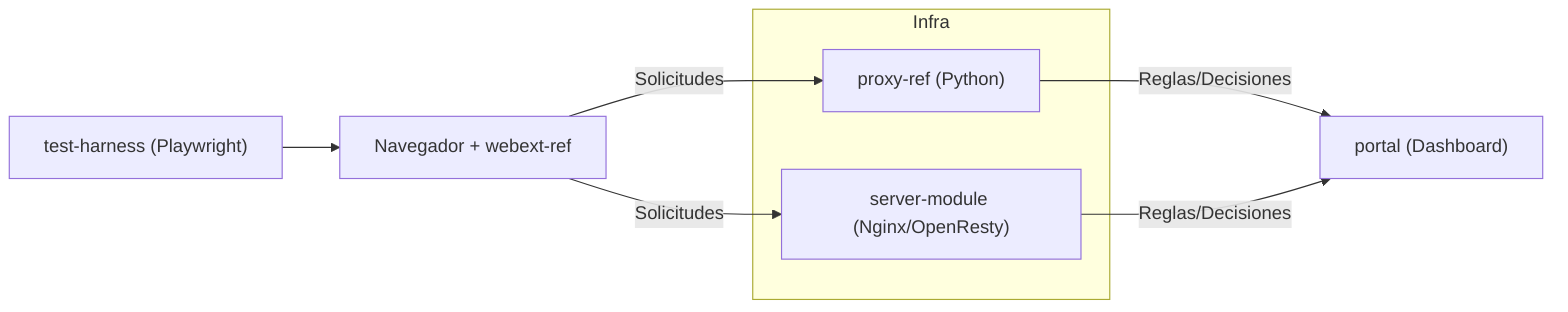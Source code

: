 %% Diagrama de arquitectura ADFREE Protocol
graph LR
  Browser["Navegador + webext-ref"] -->|Solicitudes| Proxy["proxy-ref (Python)"]
  Browser -->|Solicitudes| Server["server-module (Nginx/OpenResty)"]
  Proxy -->|Reglas/Decisiones| Portal["portal (Dashboard)"]
  Server -->|Reglas/Decisiones| Portal
  TestHarness["test-harness (Playwright)"] --> Browser
  subgraph Infra
    Proxy
    Server
  end
